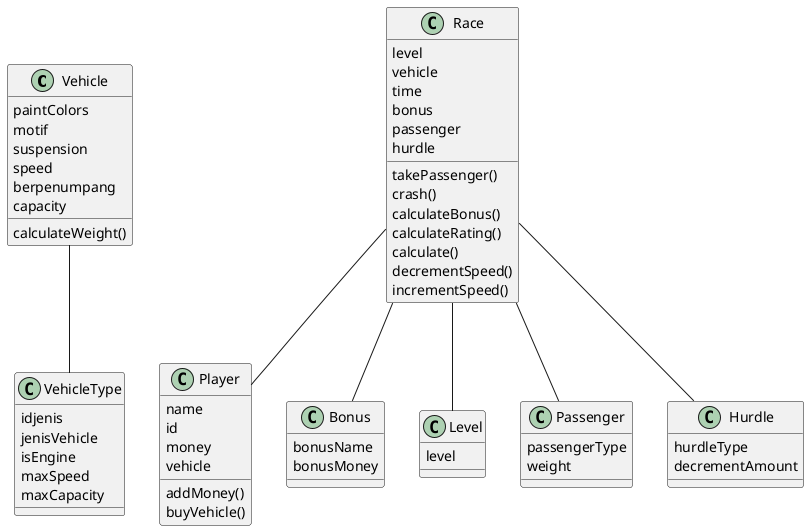@startuml
Vehicle : paintColors
Vehicle : motif
Vehicle : suspension
Vehicle : speed
Vehicle : berpenumpang
Vehicle : capacity
Vehicle : calculateWeight()
VehicleType : idjenis
VehicleType : jenisVehicle
VehicleType : isEngine
VehicleType : maxSpeed
VehicleType : maxCapacity
Player : name
Player : id
Player : money
Player : vehicle
Player : addMoney()
Player : buyVehicle()
Bonus : bonusName
Bonus : bonusMoney
Level : level
Passenger : passengerType
Passenger : weight
Race : level
Race : vehicle
Race : time
Race : bonus
Race : passenger
Race : hurdle
Race : takePassenger()
Race : crash()
Race : calculateBonus()
Race : calculateRating()
Race : calculate()
Race : decrementSpeed()
Race : incrementSpeed()
Hurdle : hurdleType
Hurdle : decrementAmount
Race -- Hurdle
Race -- Player
Vehicle -- VehicleType
Race -- Bonus
Race -- Passenger
Race -- Level
@enduml